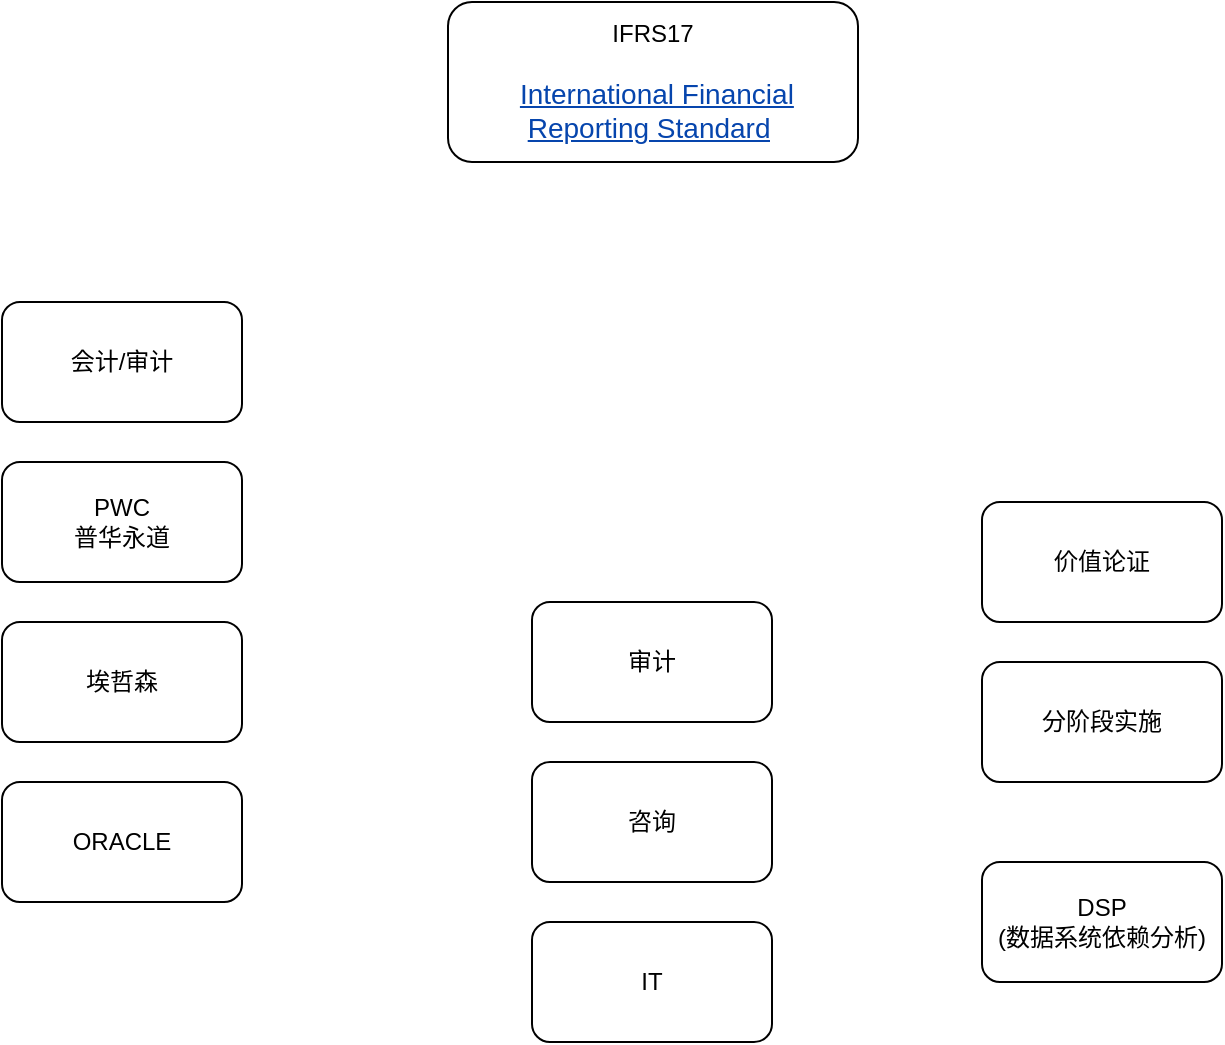 <mxfile version="15.8.3" type="github">
  <diagram id="qCNmuvq2oUS5_JZRFMjo" name="Page-1">
    <mxGraphModel dx="1024" dy="841" grid="1" gridSize="10" guides="1" tooltips="1" connect="1" arrows="1" fold="1" page="1" pageScale="1" pageWidth="850" pageHeight="1100" math="0" shadow="0">
      <root>
        <mxCell id="0" />
        <mxCell id="1" parent="0" />
        <mxCell id="9h0NpTVUpyYjZBi9tOr3-1" value="IFRS17&lt;br&gt;&lt;br&gt;&lt;span style=&quot;color: rgb(32 , 33 , 34) ; font-family: sans-serif ; font-size: 14px ; background-color: rgb(255 , 255 , 255)&quot;&gt;&amp;nbsp;&lt;/span&gt;&lt;a href=&quot;https://en.wikipedia.org/wiki/International_Financial_Reporting_Standard&quot; class=&quot;mw-redirect&quot; title=&quot;&quot; style=&quot;color: rgb(6 , 69 , 173) ; background: none rgb(255 , 255 , 255) ; font-family: sans-serif ; font-size: 14px&quot;&gt;International Financial Reporting Standard&lt;/a&gt;&lt;span style=&quot;color: rgb(32 , 33 , 34) ; font-family: sans-serif ; font-size: 14px ; background-color: rgb(255 , 255 , 255)&quot;&gt;&amp;nbsp;&lt;br&gt;&lt;/span&gt;" style="rounded=1;whiteSpace=wrap;html=1;" vertex="1" parent="1">
          <mxGeometry x="323" y="70" width="205" height="80" as="geometry" />
        </mxCell>
        <mxCell id="9h0NpTVUpyYjZBi9tOr3-2" value="PWC&lt;br&gt;普华永道" style="rounded=1;whiteSpace=wrap;html=1;" vertex="1" parent="1">
          <mxGeometry x="100" y="300" width="120" height="60" as="geometry" />
        </mxCell>
        <mxCell id="9h0NpTVUpyYjZBi9tOr3-3" value="会计/审计" style="rounded=1;whiteSpace=wrap;html=1;" vertex="1" parent="1">
          <mxGeometry x="100" y="220" width="120" height="60" as="geometry" />
        </mxCell>
        <mxCell id="9h0NpTVUpyYjZBi9tOr3-4" value="埃哲森" style="rounded=1;whiteSpace=wrap;html=1;" vertex="1" parent="1">
          <mxGeometry x="100" y="380" width="120" height="60" as="geometry" />
        </mxCell>
        <mxCell id="9h0NpTVUpyYjZBi9tOr3-5" value="ORACLE" style="rounded=1;whiteSpace=wrap;html=1;" vertex="1" parent="1">
          <mxGeometry x="100" y="460" width="120" height="60" as="geometry" />
        </mxCell>
        <mxCell id="9h0NpTVUpyYjZBi9tOr3-6" value="审计" style="rounded=1;whiteSpace=wrap;html=1;" vertex="1" parent="1">
          <mxGeometry x="365" y="370" width="120" height="60" as="geometry" />
        </mxCell>
        <mxCell id="9h0NpTVUpyYjZBi9tOr3-7" value="咨询" style="rounded=1;whiteSpace=wrap;html=1;" vertex="1" parent="1">
          <mxGeometry x="365" y="450" width="120" height="60" as="geometry" />
        </mxCell>
        <mxCell id="9h0NpTVUpyYjZBi9tOr3-8" value="IT" style="rounded=1;whiteSpace=wrap;html=1;" vertex="1" parent="1">
          <mxGeometry x="365" y="530" width="120" height="60" as="geometry" />
        </mxCell>
        <mxCell id="9h0NpTVUpyYjZBi9tOr3-9" value="价值论证" style="rounded=1;whiteSpace=wrap;html=1;" vertex="1" parent="1">
          <mxGeometry x="590" y="320" width="120" height="60" as="geometry" />
        </mxCell>
        <mxCell id="9h0NpTVUpyYjZBi9tOr3-10" value="分阶段实施" style="rounded=1;whiteSpace=wrap;html=1;" vertex="1" parent="1">
          <mxGeometry x="590" y="400" width="120" height="60" as="geometry" />
        </mxCell>
        <mxCell id="9h0NpTVUpyYjZBi9tOr3-11" value="DSP&lt;br&gt;(数据系统依赖分析)" style="rounded=1;whiteSpace=wrap;html=1;" vertex="1" parent="1">
          <mxGeometry x="590" y="500" width="120" height="60" as="geometry" />
        </mxCell>
      </root>
    </mxGraphModel>
  </diagram>
</mxfile>
